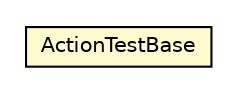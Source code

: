 #!/usr/local/bin/dot
#
# Class diagram 
# Generated by UMLGraph version R5_6-24-gf6e263 (http://www.umlgraph.org/)
#

digraph G {
	edge [fontname="Helvetica",fontsize=10,labelfontname="Helvetica",labelfontsize=10];
	node [fontname="Helvetica",fontsize=10,shape=plaintext];
	nodesep=0.25;
	ranksep=0.5;
	rankdir=LR;
	// com.gwtplatform.dispatch.server.ActionTestBase
	c80483 [label=<<table title="com.gwtplatform.dispatch.server.ActionTestBase" border="0" cellborder="1" cellspacing="0" cellpadding="2" port="p" bgcolor="lemonChiffon" href="./ActionTestBase.html">
		<tr><td><table border="0" cellspacing="0" cellpadding="1">
<tr><td align="center" balign="center"> ActionTestBase </td></tr>
		</table></td></tr>
		</table>>, URL="./ActionTestBase.html", fontname="Helvetica", fontcolor="black", fontsize=10.0];
}

